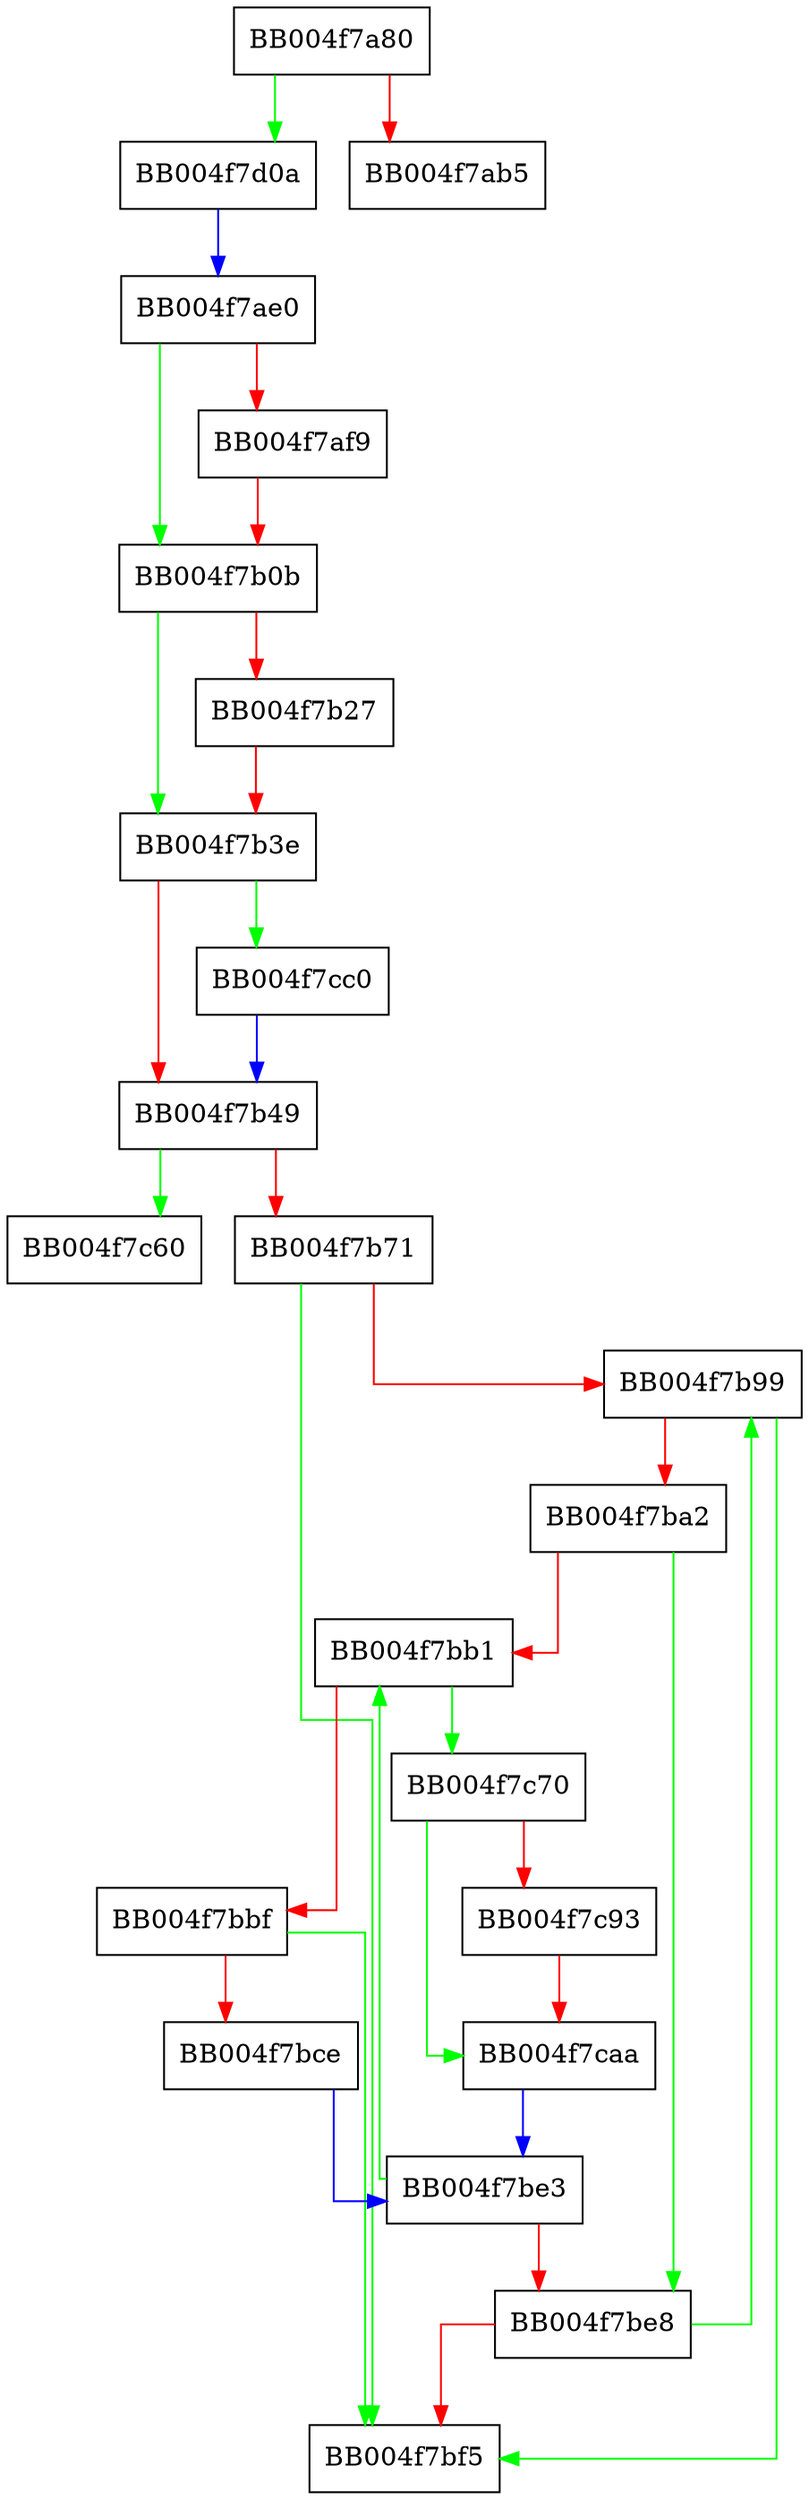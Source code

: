 digraph log_packet {
  node [shape="box"];
  graph [splines=ortho];
  BB004f7a80 -> BB004f7d0a [color="green"];
  BB004f7a80 -> BB004f7ab5 [color="red"];
  BB004f7ae0 -> BB004f7b0b [color="green"];
  BB004f7ae0 -> BB004f7af9 [color="red"];
  BB004f7af9 -> BB004f7b0b [color="red"];
  BB004f7b0b -> BB004f7b3e [color="green"];
  BB004f7b0b -> BB004f7b27 [color="red"];
  BB004f7b27 -> BB004f7b3e [color="red"];
  BB004f7b3e -> BB004f7cc0 [color="green"];
  BB004f7b3e -> BB004f7b49 [color="red"];
  BB004f7b49 -> BB004f7c60 [color="green"];
  BB004f7b49 -> BB004f7b71 [color="red"];
  BB004f7b71 -> BB004f7bf5 [color="green"];
  BB004f7b71 -> BB004f7b99 [color="red"];
  BB004f7b99 -> BB004f7bf5 [color="green"];
  BB004f7b99 -> BB004f7ba2 [color="red"];
  BB004f7ba2 -> BB004f7be8 [color="green"];
  BB004f7ba2 -> BB004f7bb1 [color="red"];
  BB004f7bb1 -> BB004f7c70 [color="green"];
  BB004f7bb1 -> BB004f7bbf [color="red"];
  BB004f7bbf -> BB004f7bf5 [color="green"];
  BB004f7bbf -> BB004f7bce [color="red"];
  BB004f7bce -> BB004f7be3 [color="blue"];
  BB004f7be3 -> BB004f7bb1 [color="green"];
  BB004f7be3 -> BB004f7be8 [color="red"];
  BB004f7be8 -> BB004f7b99 [color="green"];
  BB004f7be8 -> BB004f7bf5 [color="red"];
  BB004f7c70 -> BB004f7caa [color="green"];
  BB004f7c70 -> BB004f7c93 [color="red"];
  BB004f7c93 -> BB004f7caa [color="red"];
  BB004f7caa -> BB004f7be3 [color="blue"];
  BB004f7cc0 -> BB004f7b49 [color="blue"];
  BB004f7d0a -> BB004f7ae0 [color="blue"];
}